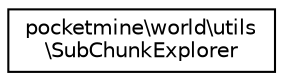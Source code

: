 digraph "Graphical Class Hierarchy"
{
 // INTERACTIVE_SVG=YES
 // LATEX_PDF_SIZE
  edge [fontname="Helvetica",fontsize="10",labelfontname="Helvetica",labelfontsize="10"];
  node [fontname="Helvetica",fontsize="10",shape=record];
  rankdir="LR";
  Node0 [label="pocketmine\\world\\utils\l\\SubChunkExplorer",height=0.2,width=0.4,color="black", fillcolor="white", style="filled",URL="$d5/dad/classpocketmine_1_1world_1_1utils_1_1_sub_chunk_explorer.html",tooltip=" "];
}
